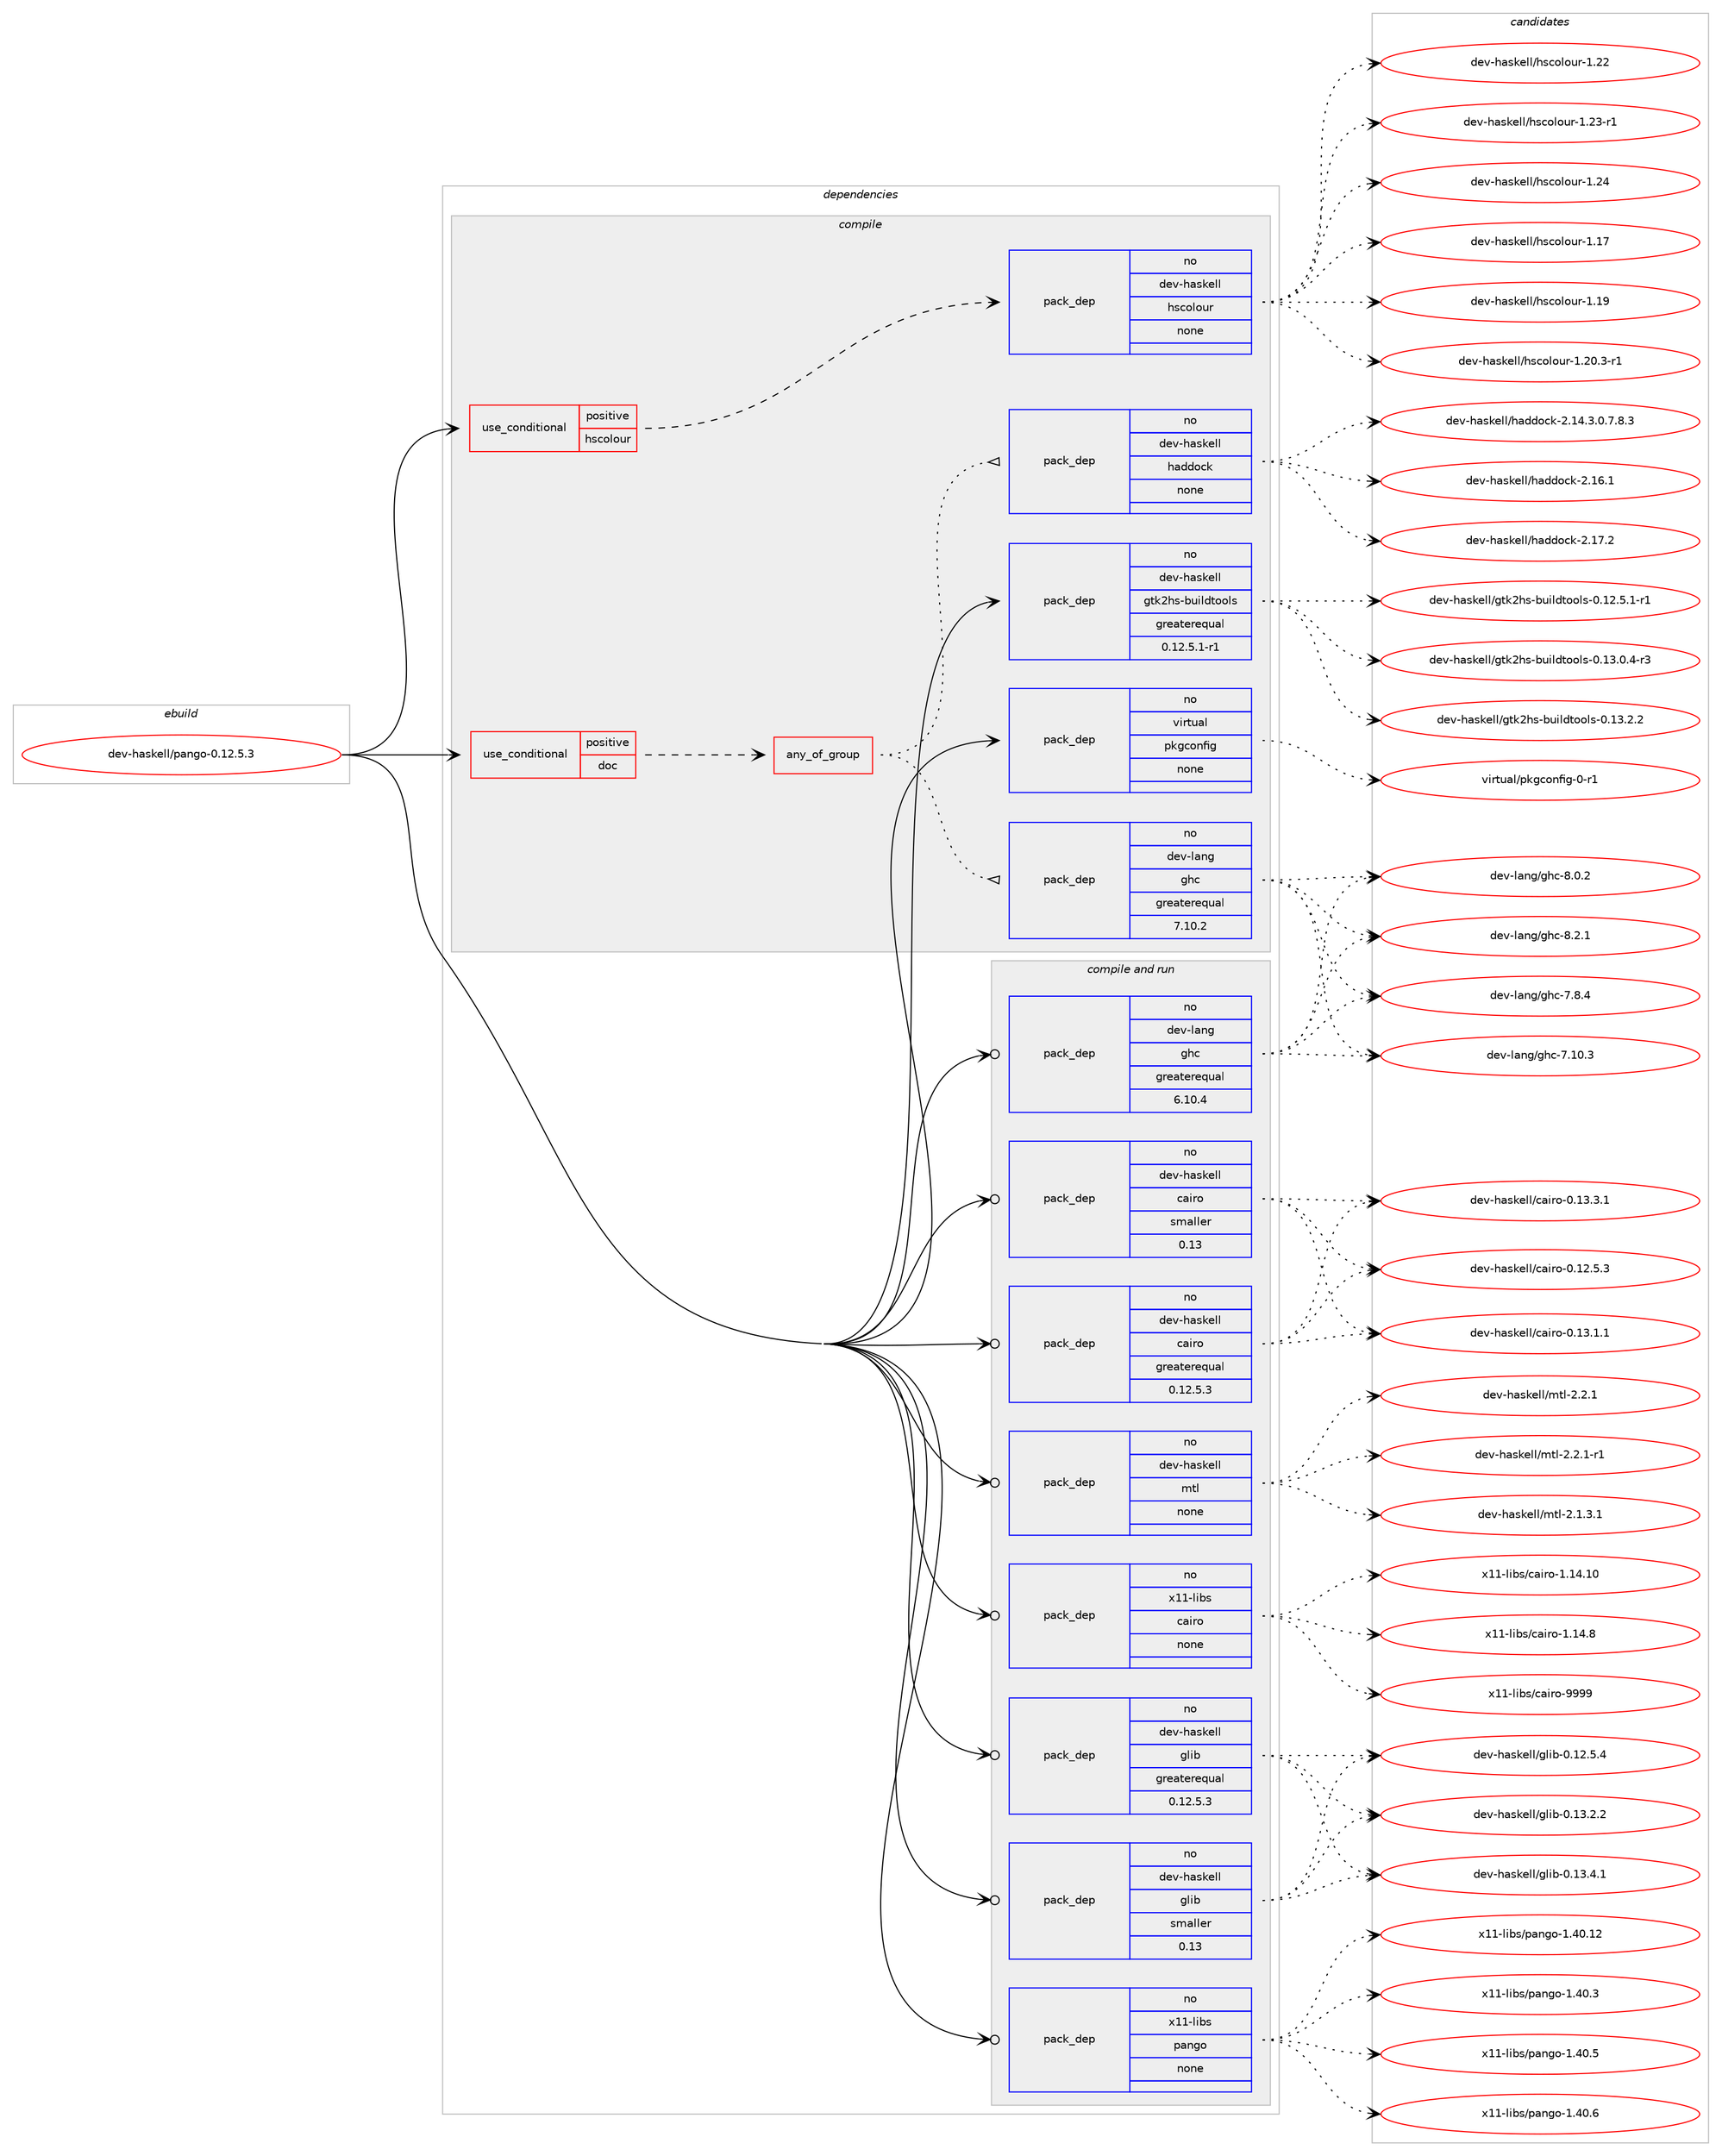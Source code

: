 digraph prolog {

# *************
# Graph options
# *************

newrank=true;
concentrate=true;
compound=true;
graph [rankdir=LR,fontname=Helvetica,fontsize=10,ranksep=1.5];#, ranksep=2.5, nodesep=0.2];
edge  [arrowhead=vee];
node  [fontname=Helvetica,fontsize=10];

# **********
# The ebuild
# **********

subgraph cluster_leftcol {
color=gray;
rank=same;
label=<<i>ebuild</i>>;
id [label="dev-haskell/pango-0.12.5.3", color=red, width=4, href="../dev-haskell/pango-0.12.5.3.svg"];
}

# ****************
# The dependencies
# ****************

subgraph cluster_midcol {
color=gray;
label=<<i>dependencies</i>>;
subgraph cluster_compile {
fillcolor="#eeeeee";
style=filled;
label=<<i>compile</i>>;
subgraph cond20267 {
dependency89108 [label=<<TABLE BORDER="0" CELLBORDER="1" CELLSPACING="0" CELLPADDING="4"><TR><TD ROWSPAN="3" CELLPADDING="10">use_conditional</TD></TR><TR><TD>positive</TD></TR><TR><TD>doc</TD></TR></TABLE>>, shape=none, color=red];
subgraph any2466 {
dependency89109 [label=<<TABLE BORDER="0" CELLBORDER="1" CELLSPACING="0" CELLPADDING="4"><TR><TD CELLPADDING="10">any_of_group</TD></TR></TABLE>>, shape=none, color=red];subgraph pack66345 {
dependency89110 [label=<<TABLE BORDER="0" CELLBORDER="1" CELLSPACING="0" CELLPADDING="4" WIDTH="220"><TR><TD ROWSPAN="6" CELLPADDING="30">pack_dep</TD></TR><TR><TD WIDTH="110">no</TD></TR><TR><TD>dev-haskell</TD></TR><TR><TD>haddock</TD></TR><TR><TD>none</TD></TR><TR><TD></TD></TR></TABLE>>, shape=none, color=blue];
}
dependency89109:e -> dependency89110:w [weight=20,style="dotted",arrowhead="oinv"];
subgraph pack66346 {
dependency89111 [label=<<TABLE BORDER="0" CELLBORDER="1" CELLSPACING="0" CELLPADDING="4" WIDTH="220"><TR><TD ROWSPAN="6" CELLPADDING="30">pack_dep</TD></TR><TR><TD WIDTH="110">no</TD></TR><TR><TD>dev-lang</TD></TR><TR><TD>ghc</TD></TR><TR><TD>greaterequal</TD></TR><TR><TD>7.10.2</TD></TR></TABLE>>, shape=none, color=blue];
}
dependency89109:e -> dependency89111:w [weight=20,style="dotted",arrowhead="oinv"];
}
dependency89108:e -> dependency89109:w [weight=20,style="dashed",arrowhead="vee"];
}
id:e -> dependency89108:w [weight=20,style="solid",arrowhead="vee"];
subgraph cond20268 {
dependency89112 [label=<<TABLE BORDER="0" CELLBORDER="1" CELLSPACING="0" CELLPADDING="4"><TR><TD ROWSPAN="3" CELLPADDING="10">use_conditional</TD></TR><TR><TD>positive</TD></TR><TR><TD>hscolour</TD></TR></TABLE>>, shape=none, color=red];
subgraph pack66347 {
dependency89113 [label=<<TABLE BORDER="0" CELLBORDER="1" CELLSPACING="0" CELLPADDING="4" WIDTH="220"><TR><TD ROWSPAN="6" CELLPADDING="30">pack_dep</TD></TR><TR><TD WIDTH="110">no</TD></TR><TR><TD>dev-haskell</TD></TR><TR><TD>hscolour</TD></TR><TR><TD>none</TD></TR><TR><TD></TD></TR></TABLE>>, shape=none, color=blue];
}
dependency89112:e -> dependency89113:w [weight=20,style="dashed",arrowhead="vee"];
}
id:e -> dependency89112:w [weight=20,style="solid",arrowhead="vee"];
subgraph pack66348 {
dependency89114 [label=<<TABLE BORDER="0" CELLBORDER="1" CELLSPACING="0" CELLPADDING="4" WIDTH="220"><TR><TD ROWSPAN="6" CELLPADDING="30">pack_dep</TD></TR><TR><TD WIDTH="110">no</TD></TR><TR><TD>dev-haskell</TD></TR><TR><TD>gtk2hs-buildtools</TD></TR><TR><TD>greaterequal</TD></TR><TR><TD>0.12.5.1-r1</TD></TR></TABLE>>, shape=none, color=blue];
}
id:e -> dependency89114:w [weight=20,style="solid",arrowhead="vee"];
subgraph pack66349 {
dependency89115 [label=<<TABLE BORDER="0" CELLBORDER="1" CELLSPACING="0" CELLPADDING="4" WIDTH="220"><TR><TD ROWSPAN="6" CELLPADDING="30">pack_dep</TD></TR><TR><TD WIDTH="110">no</TD></TR><TR><TD>virtual</TD></TR><TR><TD>pkgconfig</TD></TR><TR><TD>none</TD></TR><TR><TD></TD></TR></TABLE>>, shape=none, color=blue];
}
id:e -> dependency89115:w [weight=20,style="solid",arrowhead="vee"];
}
subgraph cluster_compileandrun {
fillcolor="#eeeeee";
style=filled;
label=<<i>compile and run</i>>;
subgraph pack66350 {
dependency89116 [label=<<TABLE BORDER="0" CELLBORDER="1" CELLSPACING="0" CELLPADDING="4" WIDTH="220"><TR><TD ROWSPAN="6" CELLPADDING="30">pack_dep</TD></TR><TR><TD WIDTH="110">no</TD></TR><TR><TD>dev-haskell</TD></TR><TR><TD>cairo</TD></TR><TR><TD>greaterequal</TD></TR><TR><TD>0.12.5.3</TD></TR></TABLE>>, shape=none, color=blue];
}
id:e -> dependency89116:w [weight=20,style="solid",arrowhead="odotvee"];
subgraph pack66351 {
dependency89117 [label=<<TABLE BORDER="0" CELLBORDER="1" CELLSPACING="0" CELLPADDING="4" WIDTH="220"><TR><TD ROWSPAN="6" CELLPADDING="30">pack_dep</TD></TR><TR><TD WIDTH="110">no</TD></TR><TR><TD>dev-haskell</TD></TR><TR><TD>cairo</TD></TR><TR><TD>smaller</TD></TR><TR><TD>0.13</TD></TR></TABLE>>, shape=none, color=blue];
}
id:e -> dependency89117:w [weight=20,style="solid",arrowhead="odotvee"];
subgraph pack66352 {
dependency89118 [label=<<TABLE BORDER="0" CELLBORDER="1" CELLSPACING="0" CELLPADDING="4" WIDTH="220"><TR><TD ROWSPAN="6" CELLPADDING="30">pack_dep</TD></TR><TR><TD WIDTH="110">no</TD></TR><TR><TD>dev-haskell</TD></TR><TR><TD>glib</TD></TR><TR><TD>greaterequal</TD></TR><TR><TD>0.12.5.3</TD></TR></TABLE>>, shape=none, color=blue];
}
id:e -> dependency89118:w [weight=20,style="solid",arrowhead="odotvee"];
subgraph pack66353 {
dependency89119 [label=<<TABLE BORDER="0" CELLBORDER="1" CELLSPACING="0" CELLPADDING="4" WIDTH="220"><TR><TD ROWSPAN="6" CELLPADDING="30">pack_dep</TD></TR><TR><TD WIDTH="110">no</TD></TR><TR><TD>dev-haskell</TD></TR><TR><TD>glib</TD></TR><TR><TD>smaller</TD></TR><TR><TD>0.13</TD></TR></TABLE>>, shape=none, color=blue];
}
id:e -> dependency89119:w [weight=20,style="solid",arrowhead="odotvee"];
subgraph pack66354 {
dependency89120 [label=<<TABLE BORDER="0" CELLBORDER="1" CELLSPACING="0" CELLPADDING="4" WIDTH="220"><TR><TD ROWSPAN="6" CELLPADDING="30">pack_dep</TD></TR><TR><TD WIDTH="110">no</TD></TR><TR><TD>dev-haskell</TD></TR><TR><TD>mtl</TD></TR><TR><TD>none</TD></TR><TR><TD></TD></TR></TABLE>>, shape=none, color=blue];
}
id:e -> dependency89120:w [weight=20,style="solid",arrowhead="odotvee"];
subgraph pack66355 {
dependency89121 [label=<<TABLE BORDER="0" CELLBORDER="1" CELLSPACING="0" CELLPADDING="4" WIDTH="220"><TR><TD ROWSPAN="6" CELLPADDING="30">pack_dep</TD></TR><TR><TD WIDTH="110">no</TD></TR><TR><TD>dev-lang</TD></TR><TR><TD>ghc</TD></TR><TR><TD>greaterequal</TD></TR><TR><TD>6.10.4</TD></TR></TABLE>>, shape=none, color=blue];
}
id:e -> dependency89121:w [weight=20,style="solid",arrowhead="odotvee"];
subgraph pack66356 {
dependency89122 [label=<<TABLE BORDER="0" CELLBORDER="1" CELLSPACING="0" CELLPADDING="4" WIDTH="220"><TR><TD ROWSPAN="6" CELLPADDING="30">pack_dep</TD></TR><TR><TD WIDTH="110">no</TD></TR><TR><TD>x11-libs</TD></TR><TR><TD>cairo</TD></TR><TR><TD>none</TD></TR><TR><TD></TD></TR></TABLE>>, shape=none, color=blue];
}
id:e -> dependency89122:w [weight=20,style="solid",arrowhead="odotvee"];
subgraph pack66357 {
dependency89123 [label=<<TABLE BORDER="0" CELLBORDER="1" CELLSPACING="0" CELLPADDING="4" WIDTH="220"><TR><TD ROWSPAN="6" CELLPADDING="30">pack_dep</TD></TR><TR><TD WIDTH="110">no</TD></TR><TR><TD>x11-libs</TD></TR><TR><TD>pango</TD></TR><TR><TD>none</TD></TR><TR><TD></TD></TR></TABLE>>, shape=none, color=blue];
}
id:e -> dependency89123:w [weight=20,style="solid",arrowhead="odotvee"];
}
subgraph cluster_run {
fillcolor="#eeeeee";
style=filled;
label=<<i>run</i>>;
}
}

# **************
# The candidates
# **************

subgraph cluster_choices {
rank=same;
color=gray;
label=<<i>candidates</i>>;

subgraph choice66345 {
color=black;
nodesep=1;
choice1001011184510497115107101108108471049710010011199107455046495246514648465546564651 [label="dev-haskell/haddock-2.14.3.0.7.8.3", color=red, width=4,href="../dev-haskell/haddock-2.14.3.0.7.8.3.svg"];
choice100101118451049711510710110810847104971001001119910745504649544649 [label="dev-haskell/haddock-2.16.1", color=red, width=4,href="../dev-haskell/haddock-2.16.1.svg"];
choice100101118451049711510710110810847104971001001119910745504649554650 [label="dev-haskell/haddock-2.17.2", color=red, width=4,href="../dev-haskell/haddock-2.17.2.svg"];
dependency89110:e -> choice1001011184510497115107101108108471049710010011199107455046495246514648465546564651:w [style=dotted,weight="100"];
dependency89110:e -> choice100101118451049711510710110810847104971001001119910745504649544649:w [style=dotted,weight="100"];
dependency89110:e -> choice100101118451049711510710110810847104971001001119910745504649554650:w [style=dotted,weight="100"];
}
subgraph choice66346 {
color=black;
nodesep=1;
choice1001011184510897110103471031049945554649484651 [label="dev-lang/ghc-7.10.3", color=red, width=4,href="../dev-lang/ghc-7.10.3.svg"];
choice10010111845108971101034710310499455546564652 [label="dev-lang/ghc-7.8.4", color=red, width=4,href="../dev-lang/ghc-7.8.4.svg"];
choice10010111845108971101034710310499455646484650 [label="dev-lang/ghc-8.0.2", color=red, width=4,href="../dev-lang/ghc-8.0.2.svg"];
choice10010111845108971101034710310499455646504649 [label="dev-lang/ghc-8.2.1", color=red, width=4,href="../dev-lang/ghc-8.2.1.svg"];
dependency89111:e -> choice1001011184510897110103471031049945554649484651:w [style=dotted,weight="100"];
dependency89111:e -> choice10010111845108971101034710310499455546564652:w [style=dotted,weight="100"];
dependency89111:e -> choice10010111845108971101034710310499455646484650:w [style=dotted,weight="100"];
dependency89111:e -> choice10010111845108971101034710310499455646504649:w [style=dotted,weight="100"];
}
subgraph choice66347 {
color=black;
nodesep=1;
choice100101118451049711510710110810847104115991111081111171144549464955 [label="dev-haskell/hscolour-1.17", color=red, width=4,href="../dev-haskell/hscolour-1.17.svg"];
choice100101118451049711510710110810847104115991111081111171144549464957 [label="dev-haskell/hscolour-1.19", color=red, width=4,href="../dev-haskell/hscolour-1.19.svg"];
choice10010111845104971151071011081084710411599111108111117114454946504846514511449 [label="dev-haskell/hscolour-1.20.3-r1", color=red, width=4,href="../dev-haskell/hscolour-1.20.3-r1.svg"];
choice100101118451049711510710110810847104115991111081111171144549465050 [label="dev-haskell/hscolour-1.22", color=red, width=4,href="../dev-haskell/hscolour-1.22.svg"];
choice1001011184510497115107101108108471041159911110811111711445494650514511449 [label="dev-haskell/hscolour-1.23-r1", color=red, width=4,href="../dev-haskell/hscolour-1.23-r1.svg"];
choice100101118451049711510710110810847104115991111081111171144549465052 [label="dev-haskell/hscolour-1.24", color=red, width=4,href="../dev-haskell/hscolour-1.24.svg"];
dependency89113:e -> choice100101118451049711510710110810847104115991111081111171144549464955:w [style=dotted,weight="100"];
dependency89113:e -> choice100101118451049711510710110810847104115991111081111171144549464957:w [style=dotted,weight="100"];
dependency89113:e -> choice10010111845104971151071011081084710411599111108111117114454946504846514511449:w [style=dotted,weight="100"];
dependency89113:e -> choice100101118451049711510710110810847104115991111081111171144549465050:w [style=dotted,weight="100"];
dependency89113:e -> choice1001011184510497115107101108108471041159911110811111711445494650514511449:w [style=dotted,weight="100"];
dependency89113:e -> choice100101118451049711510710110810847104115991111081111171144549465052:w [style=dotted,weight="100"];
}
subgraph choice66348 {
color=black;
nodesep=1;
choice1001011184510497115107101108108471031161075010411545981171051081001161111111081154548464950465346494511449 [label="dev-haskell/gtk2hs-buildtools-0.12.5.1-r1", color=red, width=4,href="../dev-haskell/gtk2hs-buildtools-0.12.5.1-r1.svg"];
choice1001011184510497115107101108108471031161075010411545981171051081001161111111081154548464951464846524511451 [label="dev-haskell/gtk2hs-buildtools-0.13.0.4-r3", color=red, width=4,href="../dev-haskell/gtk2hs-buildtools-0.13.0.4-r3.svg"];
choice100101118451049711510710110810847103116107501041154598117105108100116111111108115454846495146504650 [label="dev-haskell/gtk2hs-buildtools-0.13.2.2", color=red, width=4,href="../dev-haskell/gtk2hs-buildtools-0.13.2.2.svg"];
dependency89114:e -> choice1001011184510497115107101108108471031161075010411545981171051081001161111111081154548464950465346494511449:w [style=dotted,weight="100"];
dependency89114:e -> choice1001011184510497115107101108108471031161075010411545981171051081001161111111081154548464951464846524511451:w [style=dotted,weight="100"];
dependency89114:e -> choice100101118451049711510710110810847103116107501041154598117105108100116111111108115454846495146504650:w [style=dotted,weight="100"];
}
subgraph choice66349 {
color=black;
nodesep=1;
choice11810511411611797108471121071039911111010210510345484511449 [label="virtual/pkgconfig-0-r1", color=red, width=4,href="../virtual/pkgconfig-0-r1.svg"];
dependency89115:e -> choice11810511411611797108471121071039911111010210510345484511449:w [style=dotted,weight="100"];
}
subgraph choice66350 {
color=black;
nodesep=1;
choice1001011184510497115107101108108479997105114111454846495046534651 [label="dev-haskell/cairo-0.12.5.3", color=red, width=4,href="../dev-haskell/cairo-0.12.5.3.svg"];
choice1001011184510497115107101108108479997105114111454846495146494649 [label="dev-haskell/cairo-0.13.1.1", color=red, width=4,href="../dev-haskell/cairo-0.13.1.1.svg"];
choice1001011184510497115107101108108479997105114111454846495146514649 [label="dev-haskell/cairo-0.13.3.1", color=red, width=4,href="../dev-haskell/cairo-0.13.3.1.svg"];
dependency89116:e -> choice1001011184510497115107101108108479997105114111454846495046534651:w [style=dotted,weight="100"];
dependency89116:e -> choice1001011184510497115107101108108479997105114111454846495146494649:w [style=dotted,weight="100"];
dependency89116:e -> choice1001011184510497115107101108108479997105114111454846495146514649:w [style=dotted,weight="100"];
}
subgraph choice66351 {
color=black;
nodesep=1;
choice1001011184510497115107101108108479997105114111454846495046534651 [label="dev-haskell/cairo-0.12.5.3", color=red, width=4,href="../dev-haskell/cairo-0.12.5.3.svg"];
choice1001011184510497115107101108108479997105114111454846495146494649 [label="dev-haskell/cairo-0.13.1.1", color=red, width=4,href="../dev-haskell/cairo-0.13.1.1.svg"];
choice1001011184510497115107101108108479997105114111454846495146514649 [label="dev-haskell/cairo-0.13.3.1", color=red, width=4,href="../dev-haskell/cairo-0.13.3.1.svg"];
dependency89117:e -> choice1001011184510497115107101108108479997105114111454846495046534651:w [style=dotted,weight="100"];
dependency89117:e -> choice1001011184510497115107101108108479997105114111454846495146494649:w [style=dotted,weight="100"];
dependency89117:e -> choice1001011184510497115107101108108479997105114111454846495146514649:w [style=dotted,weight="100"];
}
subgraph choice66352 {
color=black;
nodesep=1;
choice10010111845104971151071011081084710310810598454846495046534652 [label="dev-haskell/glib-0.12.5.4", color=red, width=4,href="../dev-haskell/glib-0.12.5.4.svg"];
choice10010111845104971151071011081084710310810598454846495146504650 [label="dev-haskell/glib-0.13.2.2", color=red, width=4,href="../dev-haskell/glib-0.13.2.2.svg"];
choice10010111845104971151071011081084710310810598454846495146524649 [label="dev-haskell/glib-0.13.4.1", color=red, width=4,href="../dev-haskell/glib-0.13.4.1.svg"];
dependency89118:e -> choice10010111845104971151071011081084710310810598454846495046534652:w [style=dotted,weight="100"];
dependency89118:e -> choice10010111845104971151071011081084710310810598454846495146504650:w [style=dotted,weight="100"];
dependency89118:e -> choice10010111845104971151071011081084710310810598454846495146524649:w [style=dotted,weight="100"];
}
subgraph choice66353 {
color=black;
nodesep=1;
choice10010111845104971151071011081084710310810598454846495046534652 [label="dev-haskell/glib-0.12.5.4", color=red, width=4,href="../dev-haskell/glib-0.12.5.4.svg"];
choice10010111845104971151071011081084710310810598454846495146504650 [label="dev-haskell/glib-0.13.2.2", color=red, width=4,href="../dev-haskell/glib-0.13.2.2.svg"];
choice10010111845104971151071011081084710310810598454846495146524649 [label="dev-haskell/glib-0.13.4.1", color=red, width=4,href="../dev-haskell/glib-0.13.4.1.svg"];
dependency89119:e -> choice10010111845104971151071011081084710310810598454846495046534652:w [style=dotted,weight="100"];
dependency89119:e -> choice10010111845104971151071011081084710310810598454846495146504650:w [style=dotted,weight="100"];
dependency89119:e -> choice10010111845104971151071011081084710310810598454846495146524649:w [style=dotted,weight="100"];
}
subgraph choice66354 {
color=black;
nodesep=1;
choice1001011184510497115107101108108471091161084550464946514649 [label="dev-haskell/mtl-2.1.3.1", color=red, width=4,href="../dev-haskell/mtl-2.1.3.1.svg"];
choice100101118451049711510710110810847109116108455046504649 [label="dev-haskell/mtl-2.2.1", color=red, width=4,href="../dev-haskell/mtl-2.2.1.svg"];
choice1001011184510497115107101108108471091161084550465046494511449 [label="dev-haskell/mtl-2.2.1-r1", color=red, width=4,href="../dev-haskell/mtl-2.2.1-r1.svg"];
dependency89120:e -> choice1001011184510497115107101108108471091161084550464946514649:w [style=dotted,weight="100"];
dependency89120:e -> choice100101118451049711510710110810847109116108455046504649:w [style=dotted,weight="100"];
dependency89120:e -> choice1001011184510497115107101108108471091161084550465046494511449:w [style=dotted,weight="100"];
}
subgraph choice66355 {
color=black;
nodesep=1;
choice1001011184510897110103471031049945554649484651 [label="dev-lang/ghc-7.10.3", color=red, width=4,href="../dev-lang/ghc-7.10.3.svg"];
choice10010111845108971101034710310499455546564652 [label="dev-lang/ghc-7.8.4", color=red, width=4,href="../dev-lang/ghc-7.8.4.svg"];
choice10010111845108971101034710310499455646484650 [label="dev-lang/ghc-8.0.2", color=red, width=4,href="../dev-lang/ghc-8.0.2.svg"];
choice10010111845108971101034710310499455646504649 [label="dev-lang/ghc-8.2.1", color=red, width=4,href="../dev-lang/ghc-8.2.1.svg"];
dependency89121:e -> choice1001011184510897110103471031049945554649484651:w [style=dotted,weight="100"];
dependency89121:e -> choice10010111845108971101034710310499455546564652:w [style=dotted,weight="100"];
dependency89121:e -> choice10010111845108971101034710310499455646484650:w [style=dotted,weight="100"];
dependency89121:e -> choice10010111845108971101034710310499455646504649:w [style=dotted,weight="100"];
}
subgraph choice66356 {
color=black;
nodesep=1;
choice120494945108105981154799971051141114549464952464948 [label="x11-libs/cairo-1.14.10", color=red, width=4,href="../x11-libs/cairo-1.14.10.svg"];
choice1204949451081059811547999710511411145494649524656 [label="x11-libs/cairo-1.14.8", color=red, width=4,href="../x11-libs/cairo-1.14.8.svg"];
choice120494945108105981154799971051141114557575757 [label="x11-libs/cairo-9999", color=red, width=4,href="../x11-libs/cairo-9999.svg"];
dependency89122:e -> choice120494945108105981154799971051141114549464952464948:w [style=dotted,weight="100"];
dependency89122:e -> choice1204949451081059811547999710511411145494649524656:w [style=dotted,weight="100"];
dependency89122:e -> choice120494945108105981154799971051141114557575757:w [style=dotted,weight="100"];
}
subgraph choice66357 {
color=black;
nodesep=1;
choice1204949451081059811547112971101031114549465248464950 [label="x11-libs/pango-1.40.12", color=red, width=4,href="../x11-libs/pango-1.40.12.svg"];
choice12049494510810598115471129711010311145494652484651 [label="x11-libs/pango-1.40.3", color=red, width=4,href="../x11-libs/pango-1.40.3.svg"];
choice12049494510810598115471129711010311145494652484653 [label="x11-libs/pango-1.40.5", color=red, width=4,href="../x11-libs/pango-1.40.5.svg"];
choice12049494510810598115471129711010311145494652484654 [label="x11-libs/pango-1.40.6", color=red, width=4,href="../x11-libs/pango-1.40.6.svg"];
dependency89123:e -> choice1204949451081059811547112971101031114549465248464950:w [style=dotted,weight="100"];
dependency89123:e -> choice12049494510810598115471129711010311145494652484651:w [style=dotted,weight="100"];
dependency89123:e -> choice12049494510810598115471129711010311145494652484653:w [style=dotted,weight="100"];
dependency89123:e -> choice12049494510810598115471129711010311145494652484654:w [style=dotted,weight="100"];
}
}

}
